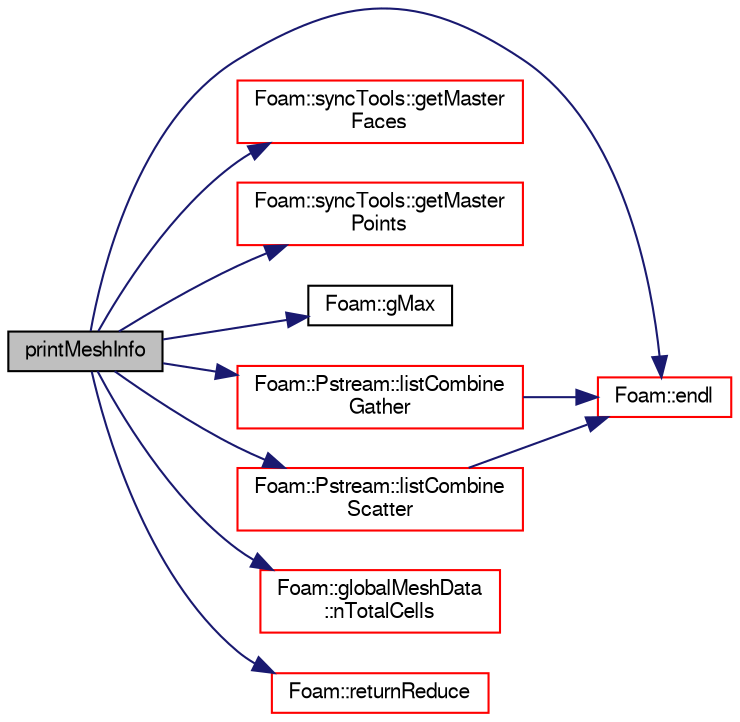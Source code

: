 digraph "printMeshInfo"
{
  bgcolor="transparent";
  edge [fontname="FreeSans",fontsize="10",labelfontname="FreeSans",labelfontsize="10"];
  node [fontname="FreeSans",fontsize="10",shape=record];
  rankdir="LR";
  Node16251 [label="printMeshInfo",height=0.2,width=0.4,color="black", fillcolor="grey75", style="filled", fontcolor="black"];
  Node16251 -> Node16252 [color="midnightblue",fontsize="10",style="solid",fontname="FreeSans"];
  Node16252 [label="Foam::endl",height=0.2,width=0.4,color="red",URL="$a21124.html#a2db8fe02a0d3909e9351bb4275b23ce4",tooltip="Add newline and flush stream. "];
  Node16251 -> Node16254 [color="midnightblue",fontsize="10",style="solid",fontname="FreeSans"];
  Node16254 [label="Foam::syncTools::getMaster\lFaces",height=0.2,width=0.4,color="red",URL="$a27502.html#a46e7fd91866d97d6f21c35b1a892f0c4",tooltip="Get per face whether it is uncoupled or a master of a. "];
  Node16251 -> Node16269 [color="midnightblue",fontsize="10",style="solid",fontname="FreeSans"];
  Node16269 [label="Foam::syncTools::getMaster\lPoints",height=0.2,width=0.4,color="red",URL="$a27502.html#a38f15a35a2b2379333eee9b98b9a1e67",tooltip="Get per point whether it is uncoupled or a master of a. "];
  Node16251 -> Node16272 [color="midnightblue",fontsize="10",style="solid",fontname="FreeSans"];
  Node16272 [label="Foam::gMax",height=0.2,width=0.4,color="black",URL="$a21124.html#ae8d631fb8e841947408bb711abfb1e67"];
  Node16251 -> Node16273 [color="midnightblue",fontsize="10",style="solid",fontname="FreeSans"];
  Node16273 [label="Foam::Pstream::listCombine\lGather",height=0.2,width=0.4,color="red",URL="$a26250.html#a8c0e5044dc4a942cf62b06797c3a743f"];
  Node16273 -> Node16252 [color="midnightblue",fontsize="10",style="solid",fontname="FreeSans"];
  Node16251 -> Node16283 [color="midnightblue",fontsize="10",style="solid",fontname="FreeSans"];
  Node16283 [label="Foam::Pstream::listCombine\lScatter",height=0.2,width=0.4,color="red",URL="$a26250.html#adfd4915b68ab7181dccb847976286e56",tooltip="Scatter data. Reverse of combineGather. "];
  Node16283 -> Node16252 [color="midnightblue",fontsize="10",style="solid",fontname="FreeSans"];
  Node16251 -> Node16284 [color="midnightblue",fontsize="10",style="solid",fontname="FreeSans"];
  Node16284 [label="Foam::globalMeshData\l::nTotalCells",height=0.2,width=0.4,color="red",URL="$a27334.html#af5f312e4d0bc5cbcc088e7c247d3a97a",tooltip="Return total number of cells in decomposed mesh. "];
  Node16251 -> Node16493 [color="midnightblue",fontsize="10",style="solid",fontname="FreeSans"];
  Node16493 [label="Foam::returnReduce",height=0.2,width=0.4,color="red",URL="$a21124.html#a8d528a67d2a9c6fe4fb94bc86872624b"];
}
